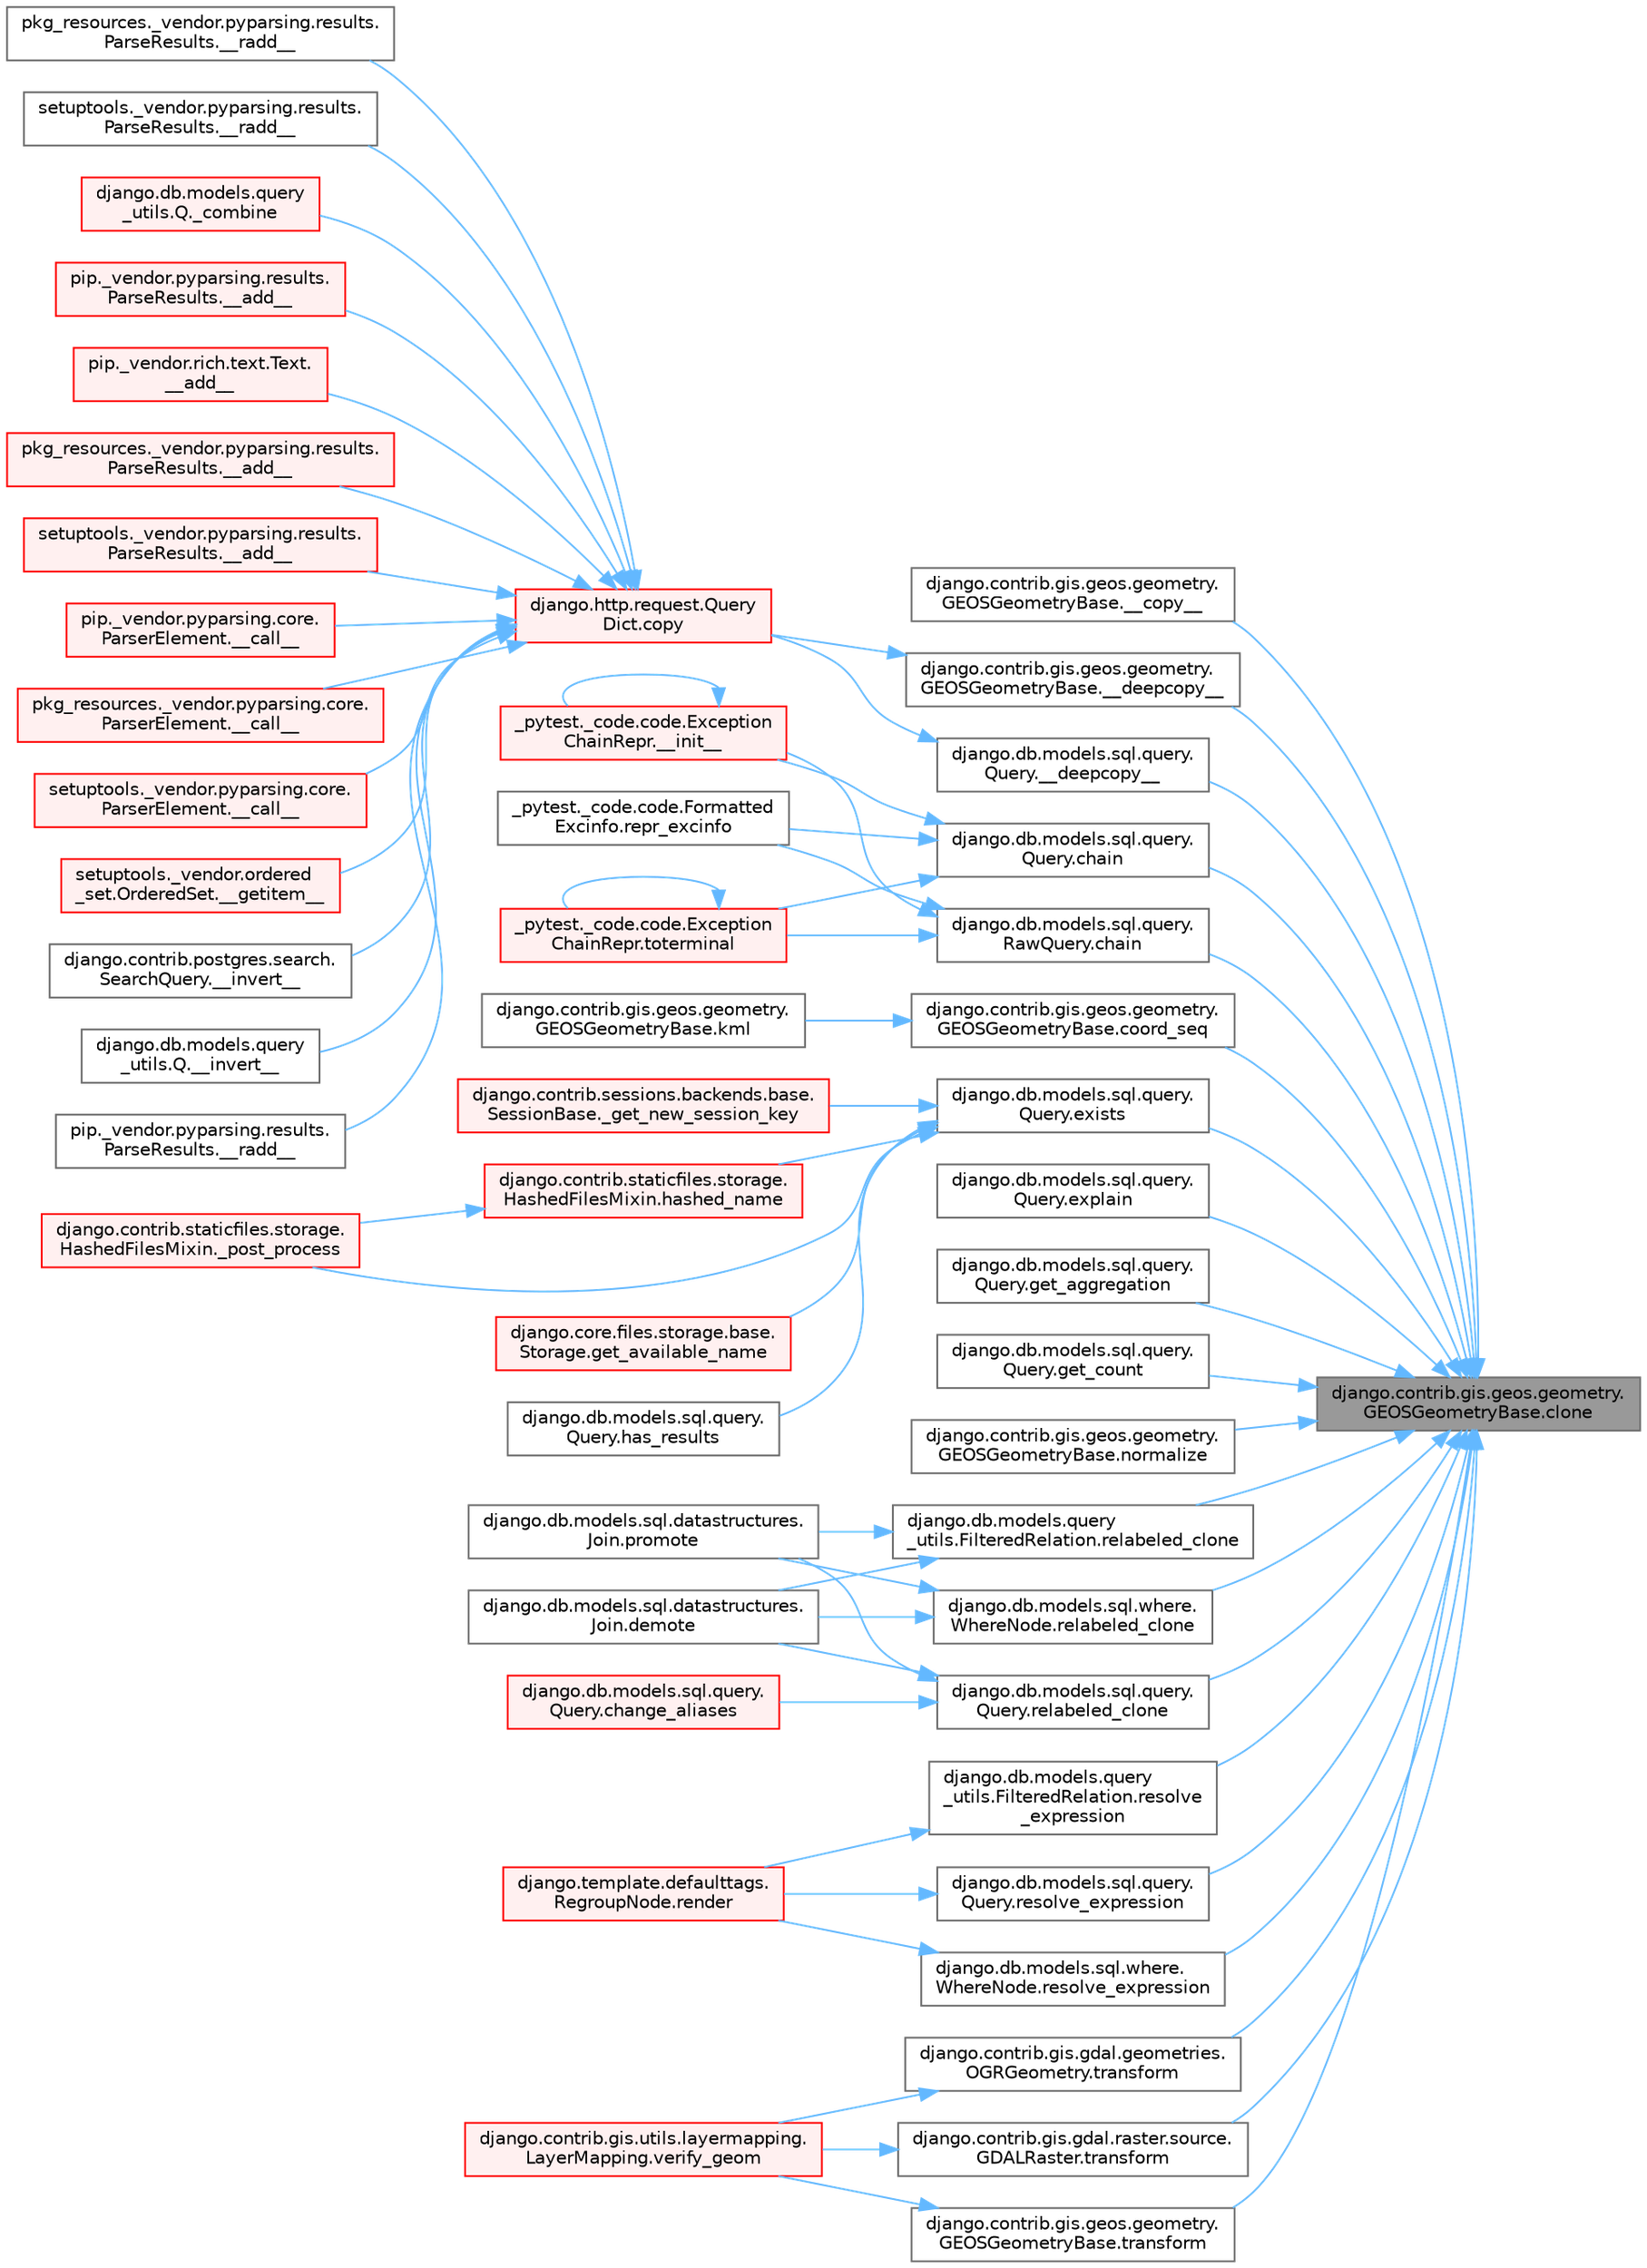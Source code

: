 digraph "django.contrib.gis.geos.geometry.GEOSGeometryBase.clone"
{
 // LATEX_PDF_SIZE
  bgcolor="transparent";
  edge [fontname=Helvetica,fontsize=10,labelfontname=Helvetica,labelfontsize=10];
  node [fontname=Helvetica,fontsize=10,shape=box,height=0.2,width=0.4];
  rankdir="RL";
  Node1 [id="Node000001",label="django.contrib.gis.geos.geometry.\lGEOSGeometryBase.clone",height=0.2,width=0.4,color="gray40", fillcolor="grey60", style="filled", fontcolor="black",tooltip=" "];
  Node1 -> Node2 [id="edge1_Node000001_Node000002",dir="back",color="steelblue1",style="solid",tooltip=" "];
  Node2 [id="Node000002",label="django.contrib.gis.geos.geometry.\lGEOSGeometryBase.__copy__",height=0.2,width=0.4,color="grey40", fillcolor="white", style="filled",URL="$classdjango_1_1contrib_1_1gis_1_1geos_1_1geometry_1_1_g_e_o_s_geometry_base.html#ae0f85dbfd6e6e2dab4aa9dd295340b87",tooltip=" "];
  Node1 -> Node3 [id="edge2_Node000001_Node000003",dir="back",color="steelblue1",style="solid",tooltip=" "];
  Node3 [id="Node000003",label="django.contrib.gis.geos.geometry.\lGEOSGeometryBase.__deepcopy__",height=0.2,width=0.4,color="grey40", fillcolor="white", style="filled",URL="$classdjango_1_1contrib_1_1gis_1_1geos_1_1geometry_1_1_g_e_o_s_geometry_base.html#ac6f16be987e8c98b9ecb52ccb388c18c",tooltip=" "];
  Node3 -> Node4 [id="edge3_Node000003_Node000004",dir="back",color="steelblue1",style="solid",tooltip=" "];
  Node4 [id="Node000004",label="django.http.request.Query\lDict.copy",height=0.2,width=0.4,color="red", fillcolor="#FFF0F0", style="filled",URL="$classdjango_1_1http_1_1request_1_1_query_dict.html#ada9e4956e62868c5587b9ffde7b358b5",tooltip=" "];
  Node4 -> Node5 [id="edge4_Node000004_Node000005",dir="back",color="steelblue1",style="solid",tooltip=" "];
  Node5 [id="Node000005",label="pip._vendor.pyparsing.results.\lParseResults.__add__",height=0.2,width=0.4,color="red", fillcolor="#FFF0F0", style="filled",URL="$classpip_1_1__vendor_1_1pyparsing_1_1results_1_1_parse_results.html#a3d042ec44a5277aec415d0527b3aa0f2",tooltip=" "];
  Node4 -> Node7 [id="edge5_Node000004_Node000007",dir="back",color="steelblue1",style="solid",tooltip=" "];
  Node7 [id="Node000007",label="pip._vendor.rich.text.Text.\l__add__",height=0.2,width=0.4,color="red", fillcolor="#FFF0F0", style="filled",URL="$classpip_1_1__vendor_1_1rich_1_1text_1_1_text.html#a53ddbcca645bcd523cc7875ede6a2691",tooltip=" "];
  Node4 -> Node8 [id="edge6_Node000004_Node000008",dir="back",color="steelblue1",style="solid",tooltip=" "];
  Node8 [id="Node000008",label="pkg_resources._vendor.pyparsing.results.\lParseResults.__add__",height=0.2,width=0.4,color="red", fillcolor="#FFF0F0", style="filled",URL="$classpkg__resources_1_1__vendor_1_1pyparsing_1_1results_1_1_parse_results.html#aac08c0df1060499bad944971ca3442b9",tooltip=" "];
  Node4 -> Node9 [id="edge7_Node000004_Node000009",dir="back",color="steelblue1",style="solid",tooltip=" "];
  Node9 [id="Node000009",label="setuptools._vendor.pyparsing.results.\lParseResults.__add__",height=0.2,width=0.4,color="red", fillcolor="#FFF0F0", style="filled",URL="$classsetuptools_1_1__vendor_1_1pyparsing_1_1results_1_1_parse_results.html#afddc4e6ba70870fb80a50fb1f12f43e3",tooltip=" "];
  Node4 -> Node10 [id="edge8_Node000004_Node000010",dir="back",color="steelblue1",style="solid",tooltip=" "];
  Node10 [id="Node000010",label="pip._vendor.pyparsing.core.\lParserElement.__call__",height=0.2,width=0.4,color="red", fillcolor="#FFF0F0", style="filled",URL="$classpip_1_1__vendor_1_1pyparsing_1_1core_1_1_parser_element.html#a2f5f22bc974026e007e59ad948002d7d",tooltip=" "];
  Node4 -> Node13 [id="edge9_Node000004_Node000013",dir="back",color="steelblue1",style="solid",tooltip=" "];
  Node13 [id="Node000013",label="pkg_resources._vendor.pyparsing.core.\lParserElement.__call__",height=0.2,width=0.4,color="red", fillcolor="#FFF0F0", style="filled",URL="$classpkg__resources_1_1__vendor_1_1pyparsing_1_1core_1_1_parser_element.html#afcbb17119d97bfa6d626db404fc46c5d",tooltip=" "];
  Node4 -> Node14 [id="edge10_Node000004_Node000014",dir="back",color="steelblue1",style="solid",tooltip=" "];
  Node14 [id="Node000014",label="setuptools._vendor.pyparsing.core.\lParserElement.__call__",height=0.2,width=0.4,color="red", fillcolor="#FFF0F0", style="filled",URL="$classsetuptools_1_1__vendor_1_1pyparsing_1_1core_1_1_parser_element.html#a28d20326a3f54e2777adc97073328291",tooltip=" "];
  Node4 -> Node15 [id="edge11_Node000004_Node000015",dir="back",color="steelblue1",style="solid",tooltip=" "];
  Node15 [id="Node000015",label="setuptools._vendor.ordered\l_set.OrderedSet.__getitem__",height=0.2,width=0.4,color="red", fillcolor="#FFF0F0", style="filled",URL="$classsetuptools_1_1__vendor_1_1ordered__set_1_1_ordered_set.html#aaa8657c0e85788ac2555cc46176b060c",tooltip=" "];
  Node4 -> Node141 [id="edge12_Node000004_Node000141",dir="back",color="steelblue1",style="solid",tooltip=" "];
  Node141 [id="Node000141",label="django.contrib.postgres.search.\lSearchQuery.__invert__",height=0.2,width=0.4,color="grey40", fillcolor="white", style="filled",URL="$classdjango_1_1contrib_1_1postgres_1_1search_1_1_search_query.html#ac6a7b74e22559ee2d0e348855bb3d42f",tooltip=" "];
  Node4 -> Node142 [id="edge13_Node000004_Node000142",dir="back",color="steelblue1",style="solid",tooltip=" "];
  Node142 [id="Node000142",label="django.db.models.query\l_utils.Q.__invert__",height=0.2,width=0.4,color="grey40", fillcolor="white", style="filled",URL="$classdjango_1_1db_1_1models_1_1query__utils_1_1_q.html#aaeda3970880cceb191cb640593f80bdf",tooltip=" "];
  Node4 -> Node143 [id="edge14_Node000004_Node000143",dir="back",color="steelblue1",style="solid",tooltip=" "];
  Node143 [id="Node000143",label="pip._vendor.pyparsing.results.\lParseResults.__radd__",height=0.2,width=0.4,color="grey40", fillcolor="white", style="filled",URL="$classpip_1_1__vendor_1_1pyparsing_1_1results_1_1_parse_results.html#afe7d2f27df6497e29cb2cfcd08d8dd40",tooltip=" "];
  Node4 -> Node144 [id="edge15_Node000004_Node000144",dir="back",color="steelblue1",style="solid",tooltip=" "];
  Node144 [id="Node000144",label="pkg_resources._vendor.pyparsing.results.\lParseResults.__radd__",height=0.2,width=0.4,color="grey40", fillcolor="white", style="filled",URL="$classpkg__resources_1_1__vendor_1_1pyparsing_1_1results_1_1_parse_results.html#a7a988886fbf5c1a9187986384e4df86a",tooltip=" "];
  Node4 -> Node145 [id="edge16_Node000004_Node000145",dir="back",color="steelblue1",style="solid",tooltip=" "];
  Node145 [id="Node000145",label="setuptools._vendor.pyparsing.results.\lParseResults.__radd__",height=0.2,width=0.4,color="grey40", fillcolor="white", style="filled",URL="$classsetuptools_1_1__vendor_1_1pyparsing_1_1results_1_1_parse_results.html#ae4ccddd5f7c4b56e755d4742bc029335",tooltip=" "];
  Node4 -> Node146 [id="edge17_Node000004_Node000146",dir="back",color="steelblue1",style="solid",tooltip=" "];
  Node146 [id="Node000146",label="django.db.models.query\l_utils.Q._combine",height=0.2,width=0.4,color="red", fillcolor="#FFF0F0", style="filled",URL="$classdjango_1_1db_1_1models_1_1query__utils_1_1_q.html#ade621b98231b73615e1aa3a726560c55",tooltip=" "];
  Node1 -> Node301 [id="edge18_Node000001_Node000301",dir="back",color="steelblue1",style="solid",tooltip=" "];
  Node301 [id="Node000301",label="django.db.models.sql.query.\lQuery.__deepcopy__",height=0.2,width=0.4,color="grey40", fillcolor="white", style="filled",URL="$classdjango_1_1db_1_1models_1_1sql_1_1query_1_1_query.html#a03b0d1ca81a588c179694300577a5dde",tooltip=" "];
  Node301 -> Node4 [id="edge19_Node000301_Node000004",dir="back",color="steelblue1",style="solid",tooltip=" "];
  Node1 -> Node302 [id="edge20_Node000001_Node000302",dir="back",color="steelblue1",style="solid",tooltip=" "];
  Node302 [id="Node000302",label="django.db.models.sql.query.\lQuery.chain",height=0.2,width=0.4,color="grey40", fillcolor="white", style="filled",URL="$classdjango_1_1db_1_1models_1_1sql_1_1query_1_1_query.html#aa3fe5320676d05bc24bd69dcfc785a8f",tooltip=" "];
  Node302 -> Node303 [id="edge21_Node000302_Node000303",dir="back",color="steelblue1",style="solid",tooltip=" "];
  Node303 [id="Node000303",label="_pytest._code.code.Exception\lChainRepr.__init__",height=0.2,width=0.4,color="red", fillcolor="#FFF0F0", style="filled",URL="$class__pytest_1_1__code_1_1code_1_1_exception_chain_repr.html#aab1f9b37be95a5d679e29479770d7411",tooltip=" "];
  Node303 -> Node303 [id="edge22_Node000303_Node000303",dir="back",color="steelblue1",style="solid",tooltip=" "];
  Node302 -> Node304 [id="edge23_Node000302_Node000304",dir="back",color="steelblue1",style="solid",tooltip=" "];
  Node304 [id="Node000304",label="_pytest._code.code.Formatted\lExcinfo.repr_excinfo",height=0.2,width=0.4,color="grey40", fillcolor="white", style="filled",URL="$class__pytest_1_1__code_1_1code_1_1_formatted_excinfo.html#a32dc37dd159766e8a3e062185229a4d7",tooltip=" "];
  Node302 -> Node305 [id="edge24_Node000302_Node000305",dir="back",color="steelblue1",style="solid",tooltip=" "];
  Node305 [id="Node000305",label="_pytest._code.code.Exception\lChainRepr.toterminal",height=0.2,width=0.4,color="red", fillcolor="#FFF0F0", style="filled",URL="$class__pytest_1_1__code_1_1code_1_1_exception_chain_repr.html#a595b08b3e37ea5f0a64f38a3d557f389",tooltip=" "];
  Node305 -> Node305 [id="edge25_Node000305_Node000305",dir="back",color="steelblue1",style="solid",tooltip=" "];
  Node1 -> Node308 [id="edge26_Node000001_Node000308",dir="back",color="steelblue1",style="solid",tooltip=" "];
  Node308 [id="Node000308",label="django.db.models.sql.query.\lRawQuery.chain",height=0.2,width=0.4,color="grey40", fillcolor="white", style="filled",URL="$classdjango_1_1db_1_1models_1_1sql_1_1query_1_1_raw_query.html#a7fe9f8502e3420c0378f6edce01aa68b",tooltip=" "];
  Node308 -> Node303 [id="edge27_Node000308_Node000303",dir="back",color="steelblue1",style="solid",tooltip=" "];
  Node308 -> Node304 [id="edge28_Node000308_Node000304",dir="back",color="steelblue1",style="solid",tooltip=" "];
  Node308 -> Node305 [id="edge29_Node000308_Node000305",dir="back",color="steelblue1",style="solid",tooltip=" "];
  Node1 -> Node3179 [id="edge30_Node000001_Node003179",dir="back",color="steelblue1",style="solid",tooltip=" "];
  Node3179 [id="Node003179",label="django.contrib.gis.geos.geometry.\lGEOSGeometryBase.coord_seq",height=0.2,width=0.4,color="grey40", fillcolor="white", style="filled",URL="$classdjango_1_1contrib_1_1gis_1_1geos_1_1geometry_1_1_g_e_o_s_geometry_base.html#a61b40dda971f390a629464c5d897b2a4",tooltip=" "];
  Node3179 -> Node3180 [id="edge31_Node003179_Node003180",dir="back",color="steelblue1",style="solid",tooltip=" "];
  Node3180 [id="Node003180",label="django.contrib.gis.geos.geometry.\lGEOSGeometryBase.kml",height=0.2,width=0.4,color="grey40", fillcolor="white", style="filled",URL="$classdjango_1_1contrib_1_1gis_1_1geos_1_1geometry_1_1_g_e_o_s_geometry_base.html#a1c478891876ca233a5395c907c3072c1",tooltip=" "];
  Node1 -> Node309 [id="edge32_Node000001_Node000309",dir="back",color="steelblue1",style="solid",tooltip=" "];
  Node309 [id="Node000309",label="django.db.models.sql.query.\lQuery.exists",height=0.2,width=0.4,color="grey40", fillcolor="white", style="filled",URL="$classdjango_1_1db_1_1models_1_1sql_1_1query_1_1_query.html#ae5c8bc324c4badfdcba3d115464be353",tooltip=" "];
  Node309 -> Node310 [id="edge33_Node000309_Node000310",dir="back",color="steelblue1",style="solid",tooltip=" "];
  Node310 [id="Node000310",label="django.contrib.sessions.backends.base.\lSessionBase._get_new_session_key",height=0.2,width=0.4,color="red", fillcolor="#FFF0F0", style="filled",URL="$classdjango_1_1contrib_1_1sessions_1_1backends_1_1base_1_1_session_base.html#aa4fa1e405a4b97410d84bee8c9cf5e65",tooltip=" "];
  Node309 -> Node22 [id="edge34_Node000309_Node000022",dir="back",color="steelblue1",style="solid",tooltip=" "];
  Node22 [id="Node000022",label="django.contrib.staticfiles.storage.\lHashedFilesMixin._post_process",height=0.2,width=0.4,color="red", fillcolor="#FFF0F0", style="filled",URL="$classdjango_1_1contrib_1_1staticfiles_1_1storage_1_1_hashed_files_mixin.html#aa0c820223a4e686edd5d2c333d5a9336",tooltip=" "];
  Node309 -> Node329 [id="edge35_Node000309_Node000329",dir="back",color="steelblue1",style="solid",tooltip=" "];
  Node329 [id="Node000329",label="django.core.files.storage.base.\lStorage.get_available_name",height=0.2,width=0.4,color="red", fillcolor="#FFF0F0", style="filled",URL="$classdjango_1_1core_1_1files_1_1storage_1_1base_1_1_storage.html#a2cd94744363c607f8025623f0b0a6d10",tooltip=" "];
  Node309 -> Node601 [id="edge36_Node000309_Node000601",dir="back",color="steelblue1",style="solid",tooltip=" "];
  Node601 [id="Node000601",label="django.db.models.sql.query.\lQuery.has_results",height=0.2,width=0.4,color="grey40", fillcolor="white", style="filled",URL="$classdjango_1_1db_1_1models_1_1sql_1_1query_1_1_query.html#a50f87eab8046ac532fe77593491da050",tooltip=" "];
  Node309 -> Node602 [id="edge37_Node000309_Node000602",dir="back",color="steelblue1",style="solid",tooltip=" "];
  Node602 [id="Node000602",label="django.contrib.staticfiles.storage.\lHashedFilesMixin.hashed_name",height=0.2,width=0.4,color="red", fillcolor="#FFF0F0", style="filled",URL="$classdjango_1_1contrib_1_1staticfiles_1_1storage_1_1_hashed_files_mixin.html#aa30283e5d1a2177cf975b44ae95e45e4",tooltip=" "];
  Node602 -> Node22 [id="edge38_Node000602_Node000022",dir="back",color="steelblue1",style="solid",tooltip=" "];
  Node1 -> Node459 [id="edge39_Node000001_Node000459",dir="back",color="steelblue1",style="solid",tooltip=" "];
  Node459 [id="Node000459",label="django.db.models.sql.query.\lQuery.explain",height=0.2,width=0.4,color="grey40", fillcolor="white", style="filled",URL="$classdjango_1_1db_1_1models_1_1sql_1_1query_1_1_query.html#a2017a64b53a6a8b184261899b21895e4",tooltip=" "];
  Node1 -> Node460 [id="edge40_Node000001_Node000460",dir="back",color="steelblue1",style="solid",tooltip=" "];
  Node460 [id="Node000460",label="django.db.models.sql.query.\lQuery.get_aggregation",height=0.2,width=0.4,color="grey40", fillcolor="white", style="filled",URL="$classdjango_1_1db_1_1models_1_1sql_1_1query_1_1_query.html#a838bcc369ee808b360b6ab68323868e0",tooltip=" "];
  Node1 -> Node461 [id="edge41_Node000001_Node000461",dir="back",color="steelblue1",style="solid",tooltip=" "];
  Node461 [id="Node000461",label="django.db.models.sql.query.\lQuery.get_count",height=0.2,width=0.4,color="grey40", fillcolor="white", style="filled",URL="$classdjango_1_1db_1_1models_1_1sql_1_1query_1_1_query.html#a4e6c10ea949b3a1c70851e0002656a09",tooltip=" "];
  Node1 -> Node462 [id="edge42_Node000001_Node000462",dir="back",color="steelblue1",style="solid",tooltip=" "];
  Node462 [id="Node000462",label="django.contrib.gis.geos.geometry.\lGEOSGeometryBase.normalize",height=0.2,width=0.4,color="grey40", fillcolor="white", style="filled",URL="$classdjango_1_1contrib_1_1gis_1_1geos_1_1geometry_1_1_g_e_o_s_geometry_base.html#a8aced8b6d5ffee28e6220e108d7fec9b",tooltip=" "];
  Node1 -> Node463 [id="edge43_Node000001_Node000463",dir="back",color="steelblue1",style="solid",tooltip=" "];
  Node463 [id="Node000463",label="django.db.models.query\l_utils.FilteredRelation.relabeled_clone",height=0.2,width=0.4,color="grey40", fillcolor="white", style="filled",URL="$classdjango_1_1db_1_1models_1_1query__utils_1_1_filtered_relation.html#a54721cf88cda04227bc9137fac94d470",tooltip=" "];
  Node463 -> Node464 [id="edge44_Node000463_Node000464",dir="back",color="steelblue1",style="solid",tooltip=" "];
  Node464 [id="Node000464",label="django.db.models.sql.datastructures.\lJoin.demote",height=0.2,width=0.4,color="grey40", fillcolor="white", style="filled",URL="$classdjango_1_1db_1_1models_1_1sql_1_1datastructures_1_1_join.html#a2d158943af02f9312f7ae13d44e38b19",tooltip=" "];
  Node463 -> Node465 [id="edge45_Node000463_Node000465",dir="back",color="steelblue1",style="solid",tooltip=" "];
  Node465 [id="Node000465",label="django.db.models.sql.datastructures.\lJoin.promote",height=0.2,width=0.4,color="grey40", fillcolor="white", style="filled",URL="$classdjango_1_1db_1_1models_1_1sql_1_1datastructures_1_1_join.html#a76ecb88c2f26cd68646c6f4190ac91d6",tooltip=" "];
  Node1 -> Node466 [id="edge46_Node000001_Node000466",dir="back",color="steelblue1",style="solid",tooltip=" "];
  Node466 [id="Node000466",label="django.db.models.sql.query.\lQuery.relabeled_clone",height=0.2,width=0.4,color="grey40", fillcolor="white", style="filled",URL="$classdjango_1_1db_1_1models_1_1sql_1_1query_1_1_query.html#af280d6a64a9e44dd71caa13a91ccf716",tooltip=" "];
  Node466 -> Node467 [id="edge47_Node000466_Node000467",dir="back",color="steelblue1",style="solid",tooltip=" "];
  Node467 [id="Node000467",label="django.db.models.sql.query.\lQuery.change_aliases",height=0.2,width=0.4,color="red", fillcolor="#FFF0F0", style="filled",URL="$classdjango_1_1db_1_1models_1_1sql_1_1query_1_1_query.html#af401365dc439a0c944fe7a1f83979101",tooltip=" "];
  Node466 -> Node464 [id="edge48_Node000466_Node000464",dir="back",color="steelblue1",style="solid",tooltip=" "];
  Node466 -> Node465 [id="edge49_Node000466_Node000465",dir="back",color="steelblue1",style="solid",tooltip=" "];
  Node1 -> Node469 [id="edge50_Node000001_Node000469",dir="back",color="steelblue1",style="solid",tooltip=" "];
  Node469 [id="Node000469",label="django.db.models.sql.where.\lWhereNode.relabeled_clone",height=0.2,width=0.4,color="grey40", fillcolor="white", style="filled",URL="$classdjango_1_1db_1_1models_1_1sql_1_1where_1_1_where_node.html#acb4f80fab7f4124b0f0e418442cec200",tooltip=" "];
  Node469 -> Node464 [id="edge51_Node000469_Node000464",dir="back",color="steelblue1",style="solid",tooltip=" "];
  Node469 -> Node465 [id="edge52_Node000469_Node000465",dir="back",color="steelblue1",style="solid",tooltip=" "];
  Node1 -> Node470 [id="edge53_Node000001_Node000470",dir="back",color="steelblue1",style="solid",tooltip=" "];
  Node470 [id="Node000470",label="django.db.models.query\l_utils.FilteredRelation.resolve\l_expression",height=0.2,width=0.4,color="grey40", fillcolor="white", style="filled",URL="$classdjango_1_1db_1_1models_1_1query__utils_1_1_filtered_relation.html#a3f24fb1b73679c55925f8e4dcd511536",tooltip=" "];
  Node470 -> Node471 [id="edge54_Node000470_Node000471",dir="back",color="steelblue1",style="solid",tooltip=" "];
  Node471 [id="Node000471",label="django.template.defaulttags.\lRegroupNode.render",height=0.2,width=0.4,color="red", fillcolor="#FFF0F0", style="filled",URL="$classdjango_1_1template_1_1defaulttags_1_1_regroup_node.html#a0cbd4ca19f16f0d5cf7593def334a12f",tooltip=" "];
  Node1 -> Node697 [id="edge55_Node000001_Node000697",dir="back",color="steelblue1",style="solid",tooltip=" "];
  Node697 [id="Node000697",label="django.db.models.sql.query.\lQuery.resolve_expression",height=0.2,width=0.4,color="grey40", fillcolor="white", style="filled",URL="$classdjango_1_1db_1_1models_1_1sql_1_1query_1_1_query.html#a9f7253d9010a6f0082182c39b0255e52",tooltip=" "];
  Node697 -> Node471 [id="edge56_Node000697_Node000471",dir="back",color="steelblue1",style="solid",tooltip=" "];
  Node1 -> Node698 [id="edge57_Node000001_Node000698",dir="back",color="steelblue1",style="solid",tooltip=" "];
  Node698 [id="Node000698",label="django.db.models.sql.where.\lWhereNode.resolve_expression",height=0.2,width=0.4,color="grey40", fillcolor="white", style="filled",URL="$classdjango_1_1db_1_1models_1_1sql_1_1where_1_1_where_node.html#a6c40a769daf4cf5e7eac05f3943d42e9",tooltip=" "];
  Node698 -> Node471 [id="edge58_Node000698_Node000471",dir="back",color="steelblue1",style="solid",tooltip=" "];
  Node1 -> Node699 [id="edge59_Node000001_Node000699",dir="back",color="steelblue1",style="solid",tooltip=" "];
  Node699 [id="Node000699",label="django.contrib.gis.gdal.geometries.\lOGRGeometry.transform",height=0.2,width=0.4,color="grey40", fillcolor="white", style="filled",URL="$classdjango_1_1contrib_1_1gis_1_1gdal_1_1geometries_1_1_o_g_r_geometry.html#ab67a02e9a12ddd1da2a9bbe77efe3f93",tooltip=" "];
  Node699 -> Node700 [id="edge60_Node000699_Node000700",dir="back",color="steelblue1",style="solid",tooltip=" "];
  Node700 [id="Node000700",label="django.contrib.gis.utils.layermapping.\lLayerMapping.verify_geom",height=0.2,width=0.4,color="red", fillcolor="#FFF0F0", style="filled",URL="$classdjango_1_1contrib_1_1gis_1_1utils_1_1layermapping_1_1_layer_mapping.html#af91521785f7bfa0738fa8b3c0056f823",tooltip=" "];
  Node1 -> Node704 [id="edge61_Node000001_Node000704",dir="back",color="steelblue1",style="solid",tooltip=" "];
  Node704 [id="Node000704",label="django.contrib.gis.gdal.raster.source.\lGDALRaster.transform",height=0.2,width=0.4,color="grey40", fillcolor="white", style="filled",URL="$classdjango_1_1contrib_1_1gis_1_1gdal_1_1raster_1_1source_1_1_g_d_a_l_raster.html#ac5283a9f9f3834181470dffd8dcddbd0",tooltip=" "];
  Node704 -> Node700 [id="edge62_Node000704_Node000700",dir="back",color="steelblue1",style="solid",tooltip=" "];
  Node1 -> Node705 [id="edge63_Node000001_Node000705",dir="back",color="steelblue1",style="solid",tooltip=" "];
  Node705 [id="Node000705",label="django.contrib.gis.geos.geometry.\lGEOSGeometryBase.transform",height=0.2,width=0.4,color="grey40", fillcolor="white", style="filled",URL="$classdjango_1_1contrib_1_1gis_1_1geos_1_1geometry_1_1_g_e_o_s_geometry_base.html#aeaa8ab6c866c4423240e0e096ffa8975",tooltip=" "];
  Node705 -> Node700 [id="edge64_Node000705_Node000700",dir="back",color="steelblue1",style="solid",tooltip=" "];
}
